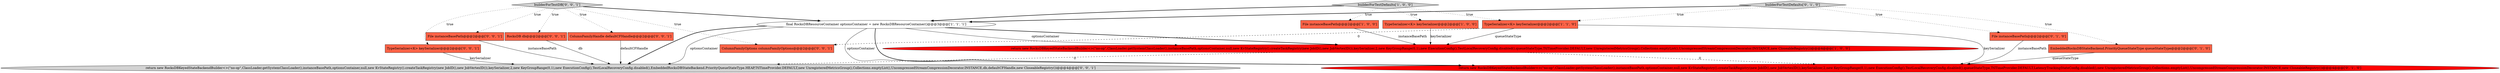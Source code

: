digraph {
14 [style = filled, label = "RocksDB db@@@2@@@['0', '0', '1']", fillcolor = tomato, shape = box image = "AAA0AAABBB3BBB"];
3 [style = filled, label = "File instanceBasePath@@@2@@@['1', '0', '0']", fillcolor = tomato, shape = box image = "AAA0AAABBB1BBB"];
16 [style = filled, label = "ColumnFamilyOptions columnFamilyOptions@@@2@@@['0', '0', '1']", fillcolor = tomato, shape = box image = "AAA0AAABBB3BBB"];
2 [style = filled, label = "builderForTestDefaults['1', '0', '0']", fillcolor = lightgray, shape = diamond image = "AAA0AAABBB1BBB"];
1 [style = filled, label = "final RocksDBResourceContainer optionsContainer = new RocksDBResourceContainer()@@@3@@@['1', '1', '1']", fillcolor = white, shape = ellipse image = "AAA0AAABBB1BBB"];
4 [style = filled, label = "TypeSerializer<K> keySerializer@@@2@@@['1', '1', '0']", fillcolor = tomato, shape = box image = "AAA0AAABBB1BBB"];
8 [style = filled, label = "return new RocksDBKeyedStateBackendBuilder<>(\"no-op\",ClassLoader.getSystemClassLoader(),instanceBasePath,optionsContainer,null,new KvStateRegistry().createTaskRegistry(new JobID(),new JobVertexID()),keySerializer,2,new KeyGroupRange(0,1),new ExecutionConfig(),TestLocalRecoveryConfig.disabled(),queueStateType,TtlTimeProvider.DEFAULT,LatencyTrackingStateConfig.disabled(),new UnregisteredMetricsGroup(),Collections.emptyList(),UncompressedStreamCompressionDecorator.INSTANCE,new CloseableRegistry())@@@4@@@['0', '1', '0']", fillcolor = red, shape = ellipse image = "AAA1AAABBB2BBB"];
7 [style = filled, label = "File instanceBasePath@@@2@@@['0', '1', '0']", fillcolor = tomato, shape = box image = "AAA0AAABBB2BBB"];
10 [style = filled, label = "builderForTestDB['0', '0', '1']", fillcolor = lightgray, shape = diamond image = "AAA0AAABBB3BBB"];
0 [style = filled, label = "TypeSerializer<K> keySerializer@@@2@@@['1', '0', '0']", fillcolor = tomato, shape = box image = "AAA0AAABBB1BBB"];
11 [style = filled, label = "ColumnFamilyHandle defaultCFHandle@@@2@@@['0', '0', '1']", fillcolor = tomato, shape = box image = "AAA0AAABBB3BBB"];
12 [style = filled, label = "File instanceBasePath@@@2@@@['0', '0', '1']", fillcolor = tomato, shape = box image = "AAA0AAABBB3BBB"];
15 [style = filled, label = "return new RocksDBKeyedStateBackendBuilder<>(\"no-op\",ClassLoader.getSystemClassLoader(),instanceBasePath,optionsContainer,null,new KvStateRegistry().createTaskRegistry(new JobID(),new JobVertexID()),keySerializer,2,new KeyGroupRange(0,1),new ExecutionConfig(),TestLocalRecoveryConfig.disabled(),EmbeddedRocksDBStateBackend.PriorityQueueStateType.HEAP,TtlTimeProvider.DEFAULT,new UnregisteredMetricsGroup(),Collections.emptyList(),UncompressedStreamCompressionDecorator.INSTANCE,db,defaultCFHandle,new CloseableRegistry())@@@4@@@['0', '0', '1']", fillcolor = lightgray, shape = ellipse image = "AAA0AAABBB3BBB"];
9 [style = filled, label = "builderForTestDefaults['0', '1', '0']", fillcolor = lightgray, shape = diamond image = "AAA0AAABBB2BBB"];
6 [style = filled, label = "EmbeddedRocksDBStateBackend.PriorityQueueStateType queueStateType@@@2@@@['0', '1', '0']", fillcolor = tomato, shape = box image = "AAA0AAABBB2BBB"];
13 [style = filled, label = "TypeSerializer<K> keySerializer@@@2@@@['0', '0', '1']", fillcolor = tomato, shape = box image = "AAA0AAABBB3BBB"];
5 [style = filled, label = "return new RocksDBKeyedStateBackendBuilder<>(\"no-op\",ClassLoader.getSystemClassLoader(),instanceBasePath,optionsContainer,null,new KvStateRegistry().createTaskRegistry(new JobID(),new JobVertexID()),keySerializer,2,new KeyGroupRange(0,1),new ExecutionConfig(),TestLocalRecoveryConfig.disabled(),queueStateType,TtlTimeProvider.DEFAULT,new UnregisteredMetricsGroup(),Collections.emptyList(),UncompressedStreamCompressionDecorator.INSTANCE,new CloseableRegistry())@@@4@@@['1', '0', '0']", fillcolor = red, shape = ellipse image = "AAA1AAABBB1BBB"];
1->5 [style = bold, label=""];
2->3 [style = dotted, label="true"];
12->15 [style = solid, label="instanceBasePath"];
10->12 [style = dotted, label="true"];
2->0 [style = dotted, label="true"];
1->8 [style = bold, label=""];
4->16 [style = dashed, label="0"];
1->8 [style = solid, label="optionsContainer"];
1->15 [style = solid, label="optionsContainer"];
2->1 [style = bold, label=""];
1->15 [style = bold, label=""];
7->8 [style = solid, label="instanceBasePath"];
0->5 [style = solid, label="keySerializer"];
9->6 [style = dotted, label="true"];
10->14 [style = dotted, label="true"];
13->15 [style = solid, label="keySerializer"];
10->13 [style = dotted, label="true"];
10->11 [style = dotted, label="true"];
1->5 [style = solid, label="optionsContainer"];
2->4 [style = dotted, label="true"];
4->8 [style = solid, label="keySerializer"];
14->15 [style = solid, label="db"];
9->4 [style = dotted, label="true"];
5->8 [style = dashed, label="0"];
11->15 [style = solid, label="defaultCFHandle"];
9->7 [style = dotted, label="true"];
4->5 [style = solid, label="queueStateType"];
9->1 [style = bold, label=""];
10->1 [style = bold, label=""];
5->15 [style = dashed, label="0"];
10->16 [style = dotted, label="true"];
6->8 [style = solid, label="queueStateType"];
3->5 [style = solid, label="instanceBasePath"];
}

